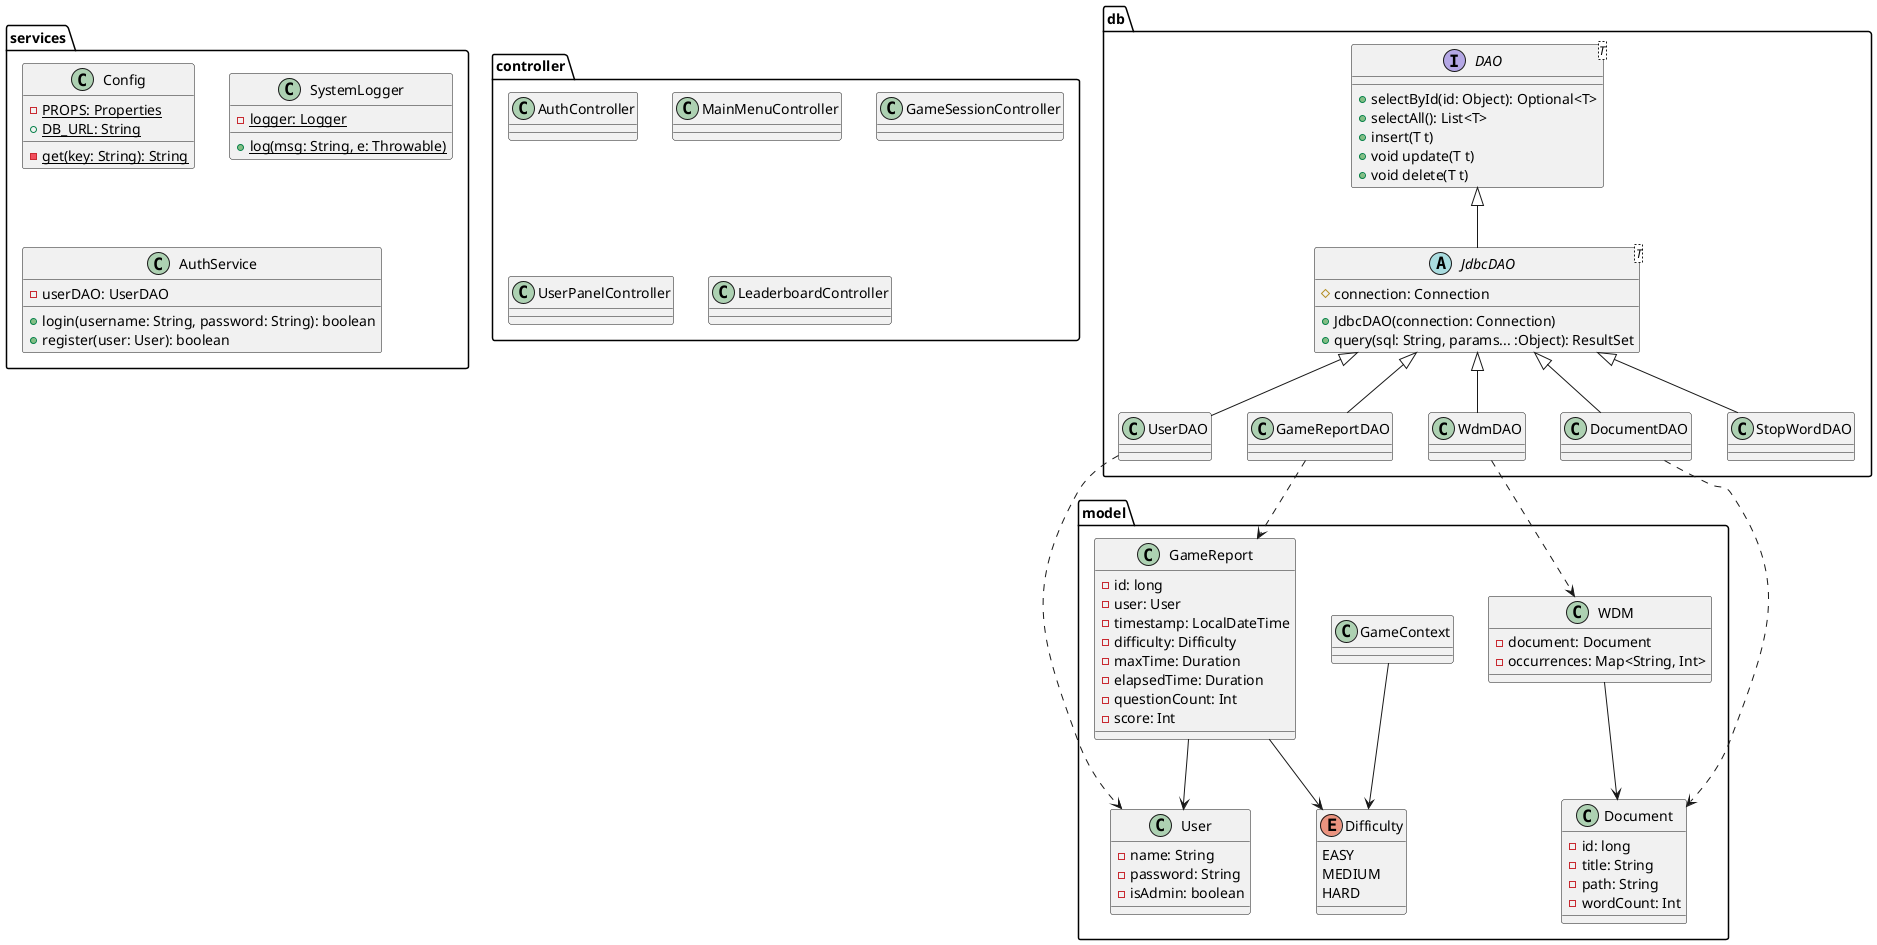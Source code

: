 @startuml

' ========== services ==========
package services{
    class Config{
        - {static} PROPS: Properties
        + {static} DB_URL: String

        - {static} get(key: String): String
    }

    class SystemLogger {
        - logger: Logger {static}
        + log(msg: String, e: Throwable) {static}
    }

    class AuthService {
        - userDAO: UserDAO
        + login(username: String, password: String): boolean
        + register(user: User): boolean
    }



}
' ========== MODEL ==========
package model {

    enum Difficulty {
        EASY
        MEDIUM
        HARD
    }

  class User {
    - name: String
    - password: String
    - isAdmin: boolean
  }

  class GameContext {

  }
  GameContext --> Difficulty


  class GameReport{
    - id: long
    - user: User
    - timestamp: LocalDateTime
    - difficulty: Difficulty
    - maxTime: Duration
    - elapsedTime: Duration
    - questionCount: Int
    - score: Int
  }
  GameReport --> Difficulty
  GameReport --> User


  class Document {
    - id: long
    - title: String
    - path: String
    - wordCount: Int
  }

  class WDM {
    - document: Document
    - occurrences: Map<String, Int>
  }
  WDM --> Document
}

' ========== JDBC ==========
package db{
    interface DAO<T> {
        + selectById(id: Object): Optional<T>
        + selectAll(): List<T>
        + insert(T t)
        + void update(T t)
        + void delete(T t)
    }

    abstract class JdbcDAO<T> extends DAO<T> {
        # connection: Connection
        + JdbcDAO(connection: Connection)
        + query(sql: String, params... :Object): ResultSet
    }

    class UserDAO extends JdbcDAO<User>{
    }

    class GameReportDAO extends JdbcDAO<GameReport> {
    }

    class DocumentDAO extends JdbcDAO<Document> {
    }

    class WdmDAO extends JdbcDAO<WDM> {
    }

    class StopWordDAO extends JdbcDAO<String> {
    }

    UserDAO ..> User
    GameReportDAO ..> GameReport
    DocumentDAO ..> Document
    WdmDAO ..> WDM

}


' ========== CONTROLLERS ==========
package controller{

  class AuthController {
  }
  class MainMenuController {

  }
  class GameSessionController {
  }
  class UserPanelController {
  }
  class LeaderboardController {
  }

  'AuthController --> AuthService
}

@enduml
